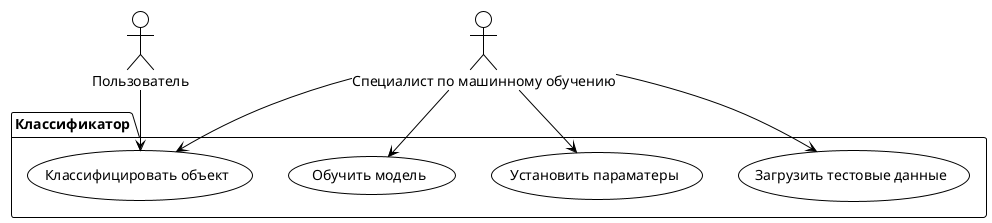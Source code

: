 @startuml
!theme plain
actor "Пользователь" as user
actor "Специалист по машинному обучению" as specialist

package Классификатор{
  usecase "Загрузить тестовые данные" as set_test
  usecase "Установить параматеры" as set_params
  usecase "Обучить модель" as learn_model
  usecase "Классифицировать объект" as classify_object
}

user --> classify_object
specialist --> set_test
specialist --> set_params
specialist --> learn_model
specialist --> classify_object
@enduml